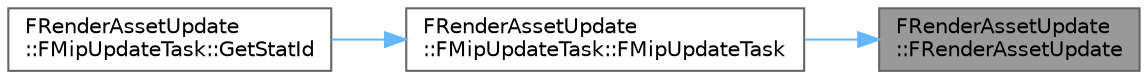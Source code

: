 digraph "FRenderAssetUpdate::FRenderAssetUpdate"
{
 // INTERACTIVE_SVG=YES
 // LATEX_PDF_SIZE
  bgcolor="transparent";
  edge [fontname=Helvetica,fontsize=10,labelfontname=Helvetica,labelfontsize=10];
  node [fontname=Helvetica,fontsize=10,shape=box,height=0.2,width=0.4];
  rankdir="RL";
  Node1 [id="Node000001",label="FRenderAssetUpdate\l::FRenderAssetUpdate",height=0.2,width=0.4,color="gray40", fillcolor="grey60", style="filled", fontcolor="black",tooltip=" "];
  Node1 -> Node2 [id="edge1_Node000001_Node000002",dir="back",color="steelblue1",style="solid",tooltip=" "];
  Node2 [id="Node000002",label="FRenderAssetUpdate\l::FMipUpdateTask::FMipUpdateTask",height=0.2,width=0.4,color="grey40", fillcolor="white", style="filled",URL="$d3/da0/classFRenderAssetUpdate_1_1FMipUpdateTask.html#a49da3113f734c68a304f8e558ff88045",tooltip=" "];
  Node2 -> Node3 [id="edge2_Node000002_Node000003",dir="back",color="steelblue1",style="solid",tooltip=" "];
  Node3 [id="Node000003",label="FRenderAssetUpdate\l::FMipUpdateTask::GetStatId",height=0.2,width=0.4,color="grey40", fillcolor="white", style="filled",URL="$d3/da0/classFRenderAssetUpdate_1_1FMipUpdateTask.html#a4f8d520a88e73a2a8c9f7906ae04a788",tooltip=" "];
}
